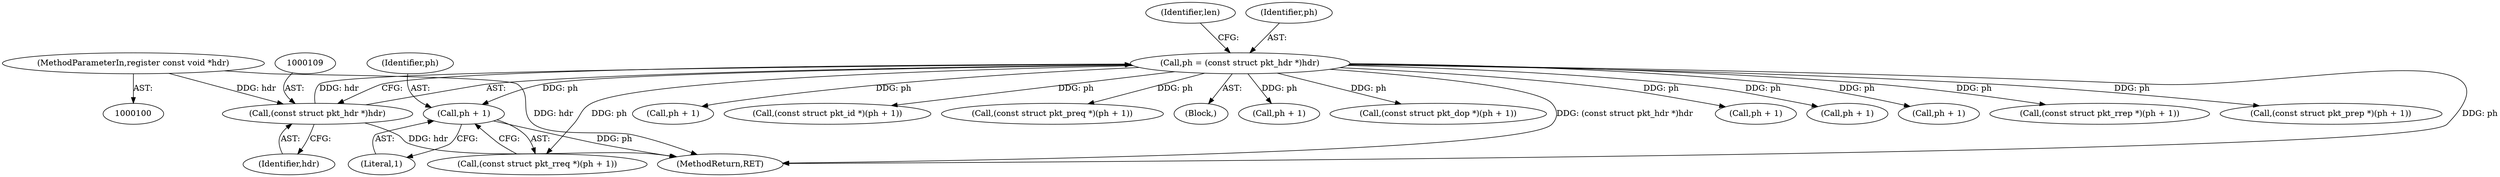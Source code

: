 digraph "0_tcpdump_cc356512f512e7fa423b3674db4bb31dbe40ffec_0@pointer" {
"1000181" [label="(Call,ph + 1)"];
"1000106" [label="(Call,ph = (const struct pkt_hdr *)hdr)"];
"1000108" [label="(Call,(const struct pkt_hdr *)hdr)"];
"1000102" [label="(MethodParameterIn,register const void *hdr)"];
"1000161" [label="(Call,ph + 1)"];
"1000159" [label="(Call,(const struct pkt_id *)(ph + 1))"];
"1000239" [label="(Call,(const struct pkt_preq *)(ph + 1))"];
"1000284" [label="(MethodReturn,RET)"];
"1000104" [label="(Block,)"];
"1000183" [label="(Literal,1)"];
"1000201" [label="(Call,ph + 1)"];
"1000182" [label="(Identifier,ph)"];
"1000219" [label="(Call,(const struct pkt_dop *)(ph + 1))"];
"1000179" [label="(Call,(const struct pkt_rreq *)(ph + 1))"];
"1000114" [label="(Identifier,len)"];
"1000261" [label="(Call,ph + 1)"];
"1000106" [label="(Call,ph = (const struct pkt_hdr *)hdr)"];
"1000241" [label="(Call,ph + 1)"];
"1000181" [label="(Call,ph + 1)"];
"1000221" [label="(Call,ph + 1)"];
"1000110" [label="(Identifier,hdr)"];
"1000199" [label="(Call,(const struct pkt_rrep *)(ph + 1))"];
"1000259" [label="(Call,(const struct pkt_prep *)(ph + 1))"];
"1000108" [label="(Call,(const struct pkt_hdr *)hdr)"];
"1000102" [label="(MethodParameterIn,register const void *hdr)"];
"1000107" [label="(Identifier,ph)"];
"1000181" -> "1000179"  [label="AST: "];
"1000181" -> "1000183"  [label="CFG: "];
"1000182" -> "1000181"  [label="AST: "];
"1000183" -> "1000181"  [label="AST: "];
"1000179" -> "1000181"  [label="CFG: "];
"1000181" -> "1000284"  [label="DDG: ph"];
"1000106" -> "1000181"  [label="DDG: ph"];
"1000106" -> "1000104"  [label="AST: "];
"1000106" -> "1000108"  [label="CFG: "];
"1000107" -> "1000106"  [label="AST: "];
"1000108" -> "1000106"  [label="AST: "];
"1000114" -> "1000106"  [label="CFG: "];
"1000106" -> "1000284"  [label="DDG: (const struct pkt_hdr *)hdr"];
"1000106" -> "1000284"  [label="DDG: ph"];
"1000108" -> "1000106"  [label="DDG: hdr"];
"1000106" -> "1000159"  [label="DDG: ph"];
"1000106" -> "1000161"  [label="DDG: ph"];
"1000106" -> "1000179"  [label="DDG: ph"];
"1000106" -> "1000199"  [label="DDG: ph"];
"1000106" -> "1000201"  [label="DDG: ph"];
"1000106" -> "1000219"  [label="DDG: ph"];
"1000106" -> "1000221"  [label="DDG: ph"];
"1000106" -> "1000239"  [label="DDG: ph"];
"1000106" -> "1000241"  [label="DDG: ph"];
"1000106" -> "1000259"  [label="DDG: ph"];
"1000106" -> "1000261"  [label="DDG: ph"];
"1000108" -> "1000110"  [label="CFG: "];
"1000109" -> "1000108"  [label="AST: "];
"1000110" -> "1000108"  [label="AST: "];
"1000108" -> "1000284"  [label="DDG: hdr"];
"1000102" -> "1000108"  [label="DDG: hdr"];
"1000102" -> "1000100"  [label="AST: "];
"1000102" -> "1000284"  [label="DDG: hdr"];
}
